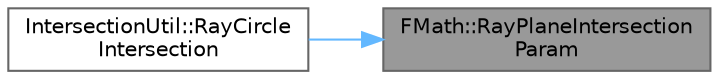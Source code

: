 digraph "FMath::RayPlaneIntersectionParam"
{
 // INTERACTIVE_SVG=YES
 // LATEX_PDF_SIZE
  bgcolor="transparent";
  edge [fontname=Helvetica,fontsize=10,labelfontname=Helvetica,labelfontsize=10];
  node [fontname=Helvetica,fontsize=10,shape=box,height=0.2,width=0.4];
  rankdir="RL";
  Node1 [id="Node000001",label="FMath::RayPlaneIntersection\lParam",height=0.2,width=0.4,color="gray40", fillcolor="grey60", style="filled", fontcolor="black",tooltip="Find the intersection of a ray and a plane."];
  Node1 -> Node2 [id="edge1_Node000001_Node000002",dir="back",color="steelblue1",style="solid",tooltip=" "];
  Node2 [id="Node000002",label="IntersectionUtil::RayCircle\lIntersection",height=0.2,width=0.4,color="grey40", fillcolor="white", style="filled",URL="$dd/d8c/namespaceIntersectionUtil.html#a7591a918a4d9c84463a2b728ce95b569",tooltip="Intersect ray with circle and return intersection info (# hits, ray parameters)"];
}
